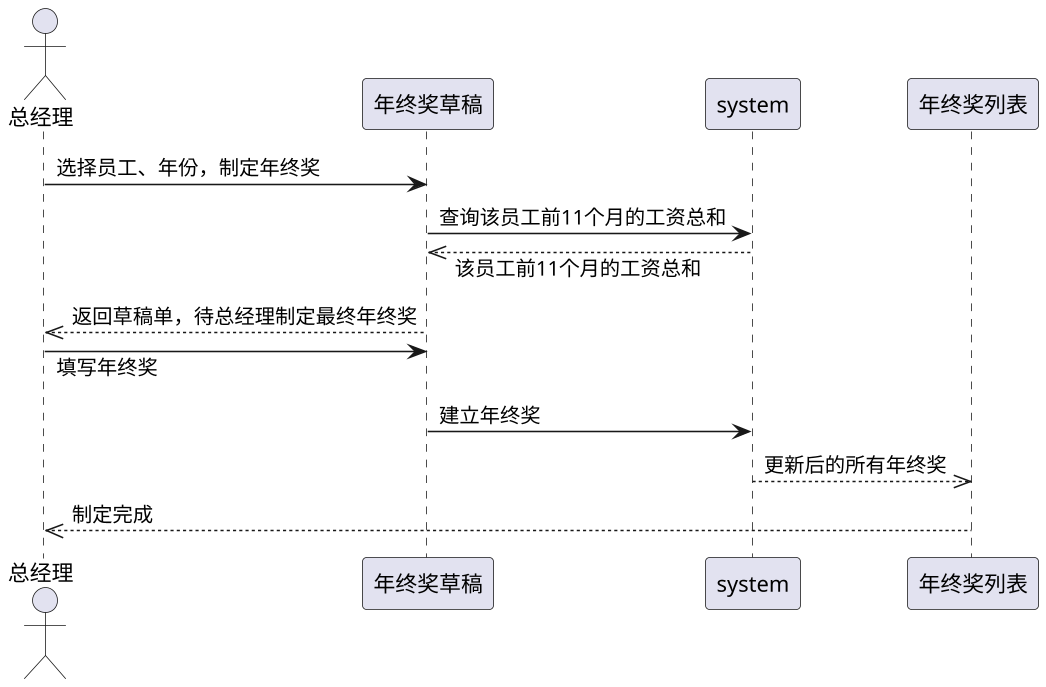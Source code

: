 @startuml
skinparam dpi 150
skinparam responseMessageBelowArrow true
actor 总经理
总经理 -> 年终奖草稿: 选择员工、年份，制定年终奖
年终奖草稿 -> system: 查询该员工前11个月的工资总和
年终奖草稿 <<-- system: 该员工前11个月的工资总和
年终奖草稿 -->> 总经理: 返回草稿单，待总经理制定最终年终奖
年终奖草稿 <- 总经理: 填写年终奖
年终奖草稿 -> system: 建立年终奖
system -->> 年终奖列表: 更新后的所有年终奖
年终奖列表 -->> 总经理: 制定完成
@enduml